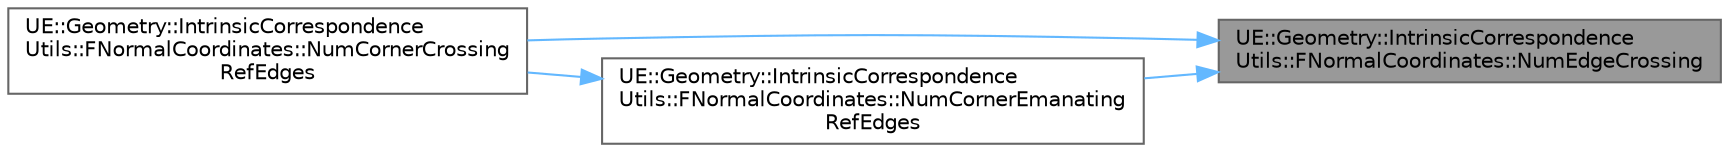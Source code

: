 digraph "UE::Geometry::IntrinsicCorrespondenceUtils::FNormalCoordinates::NumEdgeCrossing"
{
 // INTERACTIVE_SVG=YES
 // LATEX_PDF_SIZE
  bgcolor="transparent";
  edge [fontname=Helvetica,fontsize=10,labelfontname=Helvetica,labelfontsize=10];
  node [fontname=Helvetica,fontsize=10,shape=box,height=0.2,width=0.4];
  rankdir="RL";
  Node1 [id="Node000001",label="UE::Geometry::IntrinsicCorrespondence\lUtils::FNormalCoordinates::NumEdgeCrossing",height=0.2,width=0.4,color="gray40", fillcolor="grey60", style="filled", fontcolor="black",tooltip=" "];
  Node1 -> Node2 [id="edge1_Node000001_Node000002",dir="back",color="steelblue1",style="solid",tooltip=" "];
  Node2 [id="Node000002",label="UE::Geometry::IntrinsicCorrespondence\lUtils::FNormalCoordinates::NumCornerCrossing\lRefEdges",height=0.2,width=0.4,color="grey40", fillcolor="white", style="filled",URL="$da/d88/structUE_1_1Geometry_1_1IntrinsicCorrespondenceUtils_1_1FNormalCoordinates.html#ae80db868e3a531039e96cf359b5dfbfb",tooltip=" "];
  Node1 -> Node3 [id="edge2_Node000001_Node000003",dir="back",color="steelblue1",style="solid",tooltip=" "];
  Node3 [id="Node000003",label="UE::Geometry::IntrinsicCorrespondence\lUtils::FNormalCoordinates::NumCornerEmanating\lRefEdges",height=0.2,width=0.4,color="grey40", fillcolor="white", style="filled",URL="$da/d88/structUE_1_1Geometry_1_1IntrinsicCorrespondenceUtils_1_1FNormalCoordinates.html#aac8ad00c8d90ab926f281fd5939df9ad",tooltip=" "];
  Node3 -> Node2 [id="edge3_Node000003_Node000002",dir="back",color="steelblue1",style="solid",tooltip=" "];
}
